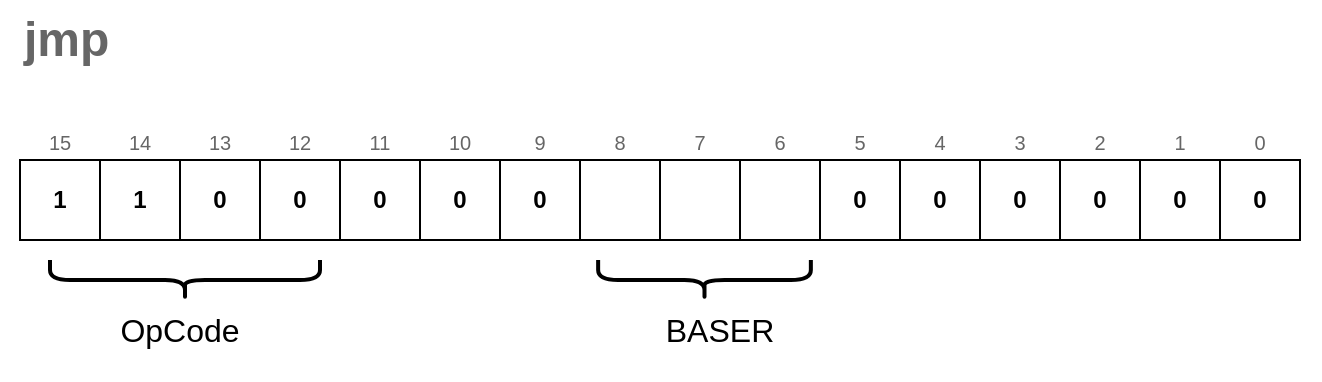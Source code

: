 <mxfile version="15.8.7" type="device"><diagram id="lDyvaed_ntnNjsBYcKlS" name="Page-1"><mxGraphModel dx="1106" dy="892" grid="1" gridSize="10" guides="1" tooltips="1" connect="1" arrows="1" fold="1" page="1" pageScale="1" pageWidth="827" pageHeight="1169" math="0" shadow="0"><root><mxCell id="0"/><mxCell id="1" parent="0"/><mxCell id="PzuIrlQaU6gUbfsNahON-90" value="" style="rounded=0;whiteSpace=wrap;html=1;fontSize=10;fontColor=#666666;strokeWidth=2;fillColor=none;strokeColor=none;" parent="1" vertex="1"><mxGeometry x="190" y="120" width="660" height="190" as="geometry"/></mxCell><mxCell id="PzuIrlQaU6gUbfsNahON-1" value="1" style="rounded=0;whiteSpace=wrap;html=1;fontStyle=1;" parent="1" vertex="1"><mxGeometry x="200" y="200" width="40" height="40" as="geometry"/></mxCell><mxCell id="PzuIrlQaU6gUbfsNahON-2" value="1" style="rounded=0;whiteSpace=wrap;html=1;fontStyle=1;" parent="1" vertex="1"><mxGeometry x="240" y="200" width="40" height="40" as="geometry"/></mxCell><mxCell id="PzuIrlQaU6gUbfsNahON-3" value="0" style="rounded=0;whiteSpace=wrap;html=1;fontStyle=1;" parent="1" vertex="1"><mxGeometry x="280" y="200" width="40" height="40" as="geometry"/></mxCell><mxCell id="PzuIrlQaU6gUbfsNahON-4" value="0" style="rounded=0;whiteSpace=wrap;html=1;fontStyle=1;" parent="1" vertex="1"><mxGeometry x="320" y="200" width="40" height="40" as="geometry"/></mxCell><mxCell id="PzuIrlQaU6gUbfsNahON-5" value="0" style="rounded=0;whiteSpace=wrap;html=1;fontStyle=1" parent="1" vertex="1"><mxGeometry x="360" y="200" width="40" height="40" as="geometry"/></mxCell><mxCell id="PzuIrlQaU6gUbfsNahON-6" value="0" style="rounded=0;whiteSpace=wrap;html=1;fontStyle=1" parent="1" vertex="1"><mxGeometry x="400" y="200" width="40" height="40" as="geometry"/></mxCell><mxCell id="PzuIrlQaU6gUbfsNahON-7" value="0" style="rounded=0;whiteSpace=wrap;html=1;fontStyle=1" parent="1" vertex="1"><mxGeometry x="440" y="200" width="40" height="40" as="geometry"/></mxCell><mxCell id="PzuIrlQaU6gUbfsNahON-8" value="" style="rounded=0;whiteSpace=wrap;html=1;" parent="1" vertex="1"><mxGeometry x="480" y="200" width="40" height="40" as="geometry"/></mxCell><mxCell id="PzuIrlQaU6gUbfsNahON-9" value="" style="rounded=0;whiteSpace=wrap;html=1;" parent="1" vertex="1"><mxGeometry x="520" y="200" width="40" height="40" as="geometry"/></mxCell><mxCell id="PzuIrlQaU6gUbfsNahON-10" value="" style="rounded=0;whiteSpace=wrap;html=1;" parent="1" vertex="1"><mxGeometry x="560" y="200" width="40" height="40" as="geometry"/></mxCell><mxCell id="PzuIrlQaU6gUbfsNahON-11" value="0" style="rounded=0;whiteSpace=wrap;html=1;fontStyle=1" parent="1" vertex="1"><mxGeometry x="600" y="200" width="40" height="40" as="geometry"/></mxCell><mxCell id="PzuIrlQaU6gUbfsNahON-12" value="0" style="rounded=0;whiteSpace=wrap;html=1;fontStyle=1" parent="1" vertex="1"><mxGeometry x="640" y="200" width="40" height="40" as="geometry"/></mxCell><mxCell id="PzuIrlQaU6gUbfsNahON-13" value="0" style="rounded=0;whiteSpace=wrap;html=1;fontStyle=1" parent="1" vertex="1"><mxGeometry x="680" y="200" width="40" height="40" as="geometry"/></mxCell><mxCell id="PzuIrlQaU6gUbfsNahON-14" value="0" style="rounded=0;whiteSpace=wrap;html=1;fontStyle=1" parent="1" vertex="1"><mxGeometry x="720" y="200" width="40" height="40" as="geometry"/></mxCell><mxCell id="PzuIrlQaU6gUbfsNahON-15" value="0" style="rounded=0;whiteSpace=wrap;html=1;fontStyle=1" parent="1" vertex="1"><mxGeometry x="760" y="200" width="40" height="40" as="geometry"/></mxCell><mxCell id="PzuIrlQaU6gUbfsNahON-16" value="0" style="rounded=0;whiteSpace=wrap;html=1;fontStyle=1" parent="1" vertex="1"><mxGeometry x="800" y="200" width="40" height="40" as="geometry"/></mxCell><mxCell id="PzuIrlQaU6gUbfsNahON-63" value="" style="shape=curlyBracket;whiteSpace=wrap;html=1;rounded=1;fontSize=16;strokeWidth=2;fillColor=none;rotation=-90;" parent="1" vertex="1"><mxGeometry x="272.5" y="192.5" width="20" height="135" as="geometry"/></mxCell><mxCell id="PzuIrlQaU6gUbfsNahON-65" value="OpCode" style="text;html=1;strokeColor=none;fillColor=none;align=center;verticalAlign=middle;whiteSpace=wrap;rounded=0;fontSize=16;" parent="1" vertex="1"><mxGeometry x="250" y="270" width="60" height="30" as="geometry"/></mxCell><mxCell id="PzuIrlQaU6gUbfsNahON-71" value="" style="shape=curlyBracket;whiteSpace=wrap;html=1;rounded=1;fontSize=16;strokeWidth=2;fillColor=none;rotation=-90;" parent="1" vertex="1"><mxGeometry x="532.25" y="206.82" width="20" height="106.36" as="geometry"/></mxCell><mxCell id="PzuIrlQaU6gUbfsNahON-72" value="BASER" style="text;html=1;strokeColor=none;fillColor=none;align=center;verticalAlign=middle;whiteSpace=wrap;rounded=0;fontSize=16;" parent="1" vertex="1"><mxGeometry x="520" y="270" width="60" height="30" as="geometry"/></mxCell><mxCell id="PzuIrlQaU6gUbfsNahON-73" value="0" style="text;html=1;strokeColor=none;fillColor=none;align=center;verticalAlign=bottom;whiteSpace=wrap;rounded=0;fontSize=10;fontColor=#666666;" parent="1" vertex="1"><mxGeometry x="800" y="170" width="40" height="30" as="geometry"/></mxCell><mxCell id="PzuIrlQaU6gUbfsNahON-74" value="1" style="text;html=1;strokeColor=none;fillColor=none;align=center;verticalAlign=bottom;whiteSpace=wrap;rounded=0;fontSize=10;fontColor=#666666;" parent="1" vertex="1"><mxGeometry x="760" y="170" width="40" height="30" as="geometry"/></mxCell><mxCell id="PzuIrlQaU6gUbfsNahON-75" value="2" style="text;html=1;strokeColor=none;fillColor=none;align=center;verticalAlign=bottom;whiteSpace=wrap;rounded=0;fontSize=10;fontColor=#666666;" parent="1" vertex="1"><mxGeometry x="720" y="170" width="40" height="30" as="geometry"/></mxCell><mxCell id="PzuIrlQaU6gUbfsNahON-76" value="3" style="text;html=1;strokeColor=none;fillColor=none;align=center;verticalAlign=bottom;whiteSpace=wrap;rounded=0;fontSize=10;fontColor=#666666;" parent="1" vertex="1"><mxGeometry x="680" y="170" width="40" height="30" as="geometry"/></mxCell><mxCell id="PzuIrlQaU6gUbfsNahON-77" value="4" style="text;html=1;strokeColor=none;fillColor=none;align=center;verticalAlign=bottom;whiteSpace=wrap;rounded=0;fontSize=10;fontColor=#666666;" parent="1" vertex="1"><mxGeometry x="640" y="170" width="40" height="30" as="geometry"/></mxCell><mxCell id="PzuIrlQaU6gUbfsNahON-78" value="5" style="text;html=1;strokeColor=none;fillColor=none;align=center;verticalAlign=bottom;whiteSpace=wrap;rounded=0;fontSize=10;fontColor=#666666;" parent="1" vertex="1"><mxGeometry x="600" y="170" width="40" height="30" as="geometry"/></mxCell><mxCell id="PzuIrlQaU6gUbfsNahON-79" value="6" style="text;html=1;strokeColor=none;fillColor=none;align=center;verticalAlign=bottom;whiteSpace=wrap;rounded=0;fontSize=10;fontColor=#666666;" parent="1" vertex="1"><mxGeometry x="560" y="170" width="40" height="30" as="geometry"/></mxCell><mxCell id="PzuIrlQaU6gUbfsNahON-80" value="7" style="text;html=1;strokeColor=none;fillColor=none;align=center;verticalAlign=bottom;whiteSpace=wrap;rounded=0;fontSize=10;fontColor=#666666;" parent="1" vertex="1"><mxGeometry x="520" y="170" width="40" height="30" as="geometry"/></mxCell><mxCell id="PzuIrlQaU6gUbfsNahON-81" value="8" style="text;html=1;strokeColor=none;fillColor=none;align=center;verticalAlign=bottom;whiteSpace=wrap;rounded=0;fontSize=10;fontColor=#666666;" parent="1" vertex="1"><mxGeometry x="480" y="170" width="40" height="30" as="geometry"/></mxCell><mxCell id="PzuIrlQaU6gUbfsNahON-82" value="9" style="text;html=1;strokeColor=none;fillColor=none;align=center;verticalAlign=bottom;whiteSpace=wrap;rounded=0;fontSize=10;fontColor=#666666;" parent="1" vertex="1"><mxGeometry x="440" y="170" width="40" height="30" as="geometry"/></mxCell><mxCell id="PzuIrlQaU6gUbfsNahON-83" value="10" style="text;html=1;strokeColor=none;fillColor=none;align=center;verticalAlign=bottom;whiteSpace=wrap;rounded=0;fontSize=10;fontColor=#666666;" parent="1" vertex="1"><mxGeometry x="400" y="170" width="40" height="30" as="geometry"/></mxCell><mxCell id="PzuIrlQaU6gUbfsNahON-84" value="11" style="text;html=1;strokeColor=none;fillColor=none;align=center;verticalAlign=bottom;whiteSpace=wrap;rounded=0;fontSize=10;fontColor=#666666;" parent="1" vertex="1"><mxGeometry x="360" y="170" width="40" height="30" as="geometry"/></mxCell><mxCell id="PzuIrlQaU6gUbfsNahON-85" value="12" style="text;html=1;strokeColor=none;fillColor=none;align=center;verticalAlign=bottom;whiteSpace=wrap;rounded=0;fontSize=10;fontColor=#666666;" parent="1" vertex="1"><mxGeometry x="320" y="170" width="40" height="30" as="geometry"/></mxCell><mxCell id="PzuIrlQaU6gUbfsNahON-86" value="13" style="text;html=1;strokeColor=none;fillColor=none;align=center;verticalAlign=bottom;whiteSpace=wrap;rounded=0;fontSize=10;fontColor=#666666;" parent="1" vertex="1"><mxGeometry x="280" y="170" width="40" height="30" as="geometry"/></mxCell><mxCell id="PzuIrlQaU6gUbfsNahON-87" value="14" style="text;html=1;strokeColor=none;fillColor=none;align=center;verticalAlign=bottom;whiteSpace=wrap;rounded=0;fontSize=10;fontColor=#666666;" parent="1" vertex="1"><mxGeometry x="240" y="170" width="40" height="30" as="geometry"/></mxCell><mxCell id="PzuIrlQaU6gUbfsNahON-88" value="15" style="text;html=1;strokeColor=none;fillColor=none;align=center;verticalAlign=bottom;whiteSpace=wrap;rounded=0;fontSize=10;fontColor=#666666;" parent="1" vertex="1"><mxGeometry x="200" y="170" width="40" height="30" as="geometry"/></mxCell><mxCell id="PzuIrlQaU6gUbfsNahON-89" value="jmp" style="text;strokeColor=none;fillColor=none;html=1;fontSize=24;fontStyle=1;verticalAlign=middle;align=left;fontColor=#666666;" parent="1" vertex="1"><mxGeometry x="200" y="120" width="100" height="40" as="geometry"/></mxCell></root></mxGraphModel></diagram></mxfile>